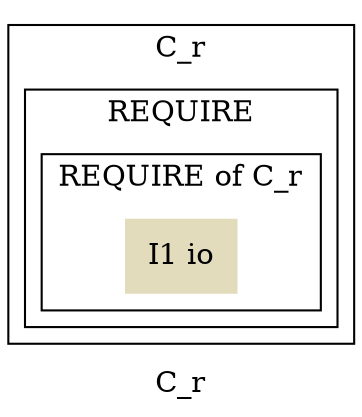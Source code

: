 
digraph G {
        label = "C_r";
        node [shape=plaintext];
        rankdir=LR;

        subgraph cluster_provide {
		             label = "PROVIDE";
                 


subgraph cluster_provide_of_C_r {
		             label = "PROVIDE by C_r";
                 
}
	      }

        

        subgraph cluster_sub_component {
        
		             label = "SUB_COMPONENT";

                 






	      }

        subgraph cluster_data {
		             label = "data";
                 
	      }

        subgraph cluster_require_pack{
                 subgraph cluster_require {
		                      label = "REQUIRE";
                          


subgraph cluster_require_of_C_r {
		             label = "REQUIRE of C_r";

                 io [label="I1 io",style=filled,color="#e2dcbc"];

}
	               }
                 subgraph cluster_require_list {
		                      label = "REQUIRE LIST";
                          


subgraph cluster_require_of_C_r {
		             label = "REQUIRE LIST of C_r";

}
	               }
        }

        

}